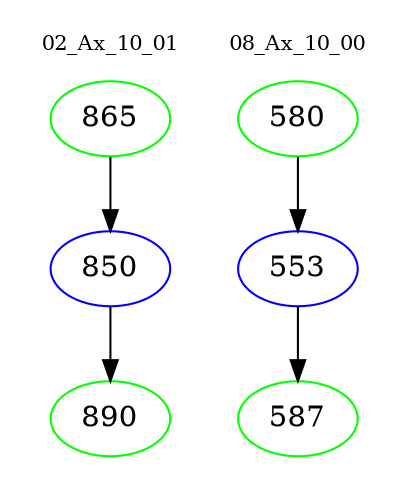 digraph{
subgraph cluster_0 {
color = white
label = "02_Ax_10_01";
fontsize=10;
T0_865 [label="865", color="green"]
T0_865 -> T0_850 [color="black"]
T0_850 [label="850", color="blue"]
T0_850 -> T0_890 [color="black"]
T0_890 [label="890", color="green"]
}
subgraph cluster_1 {
color = white
label = "08_Ax_10_00";
fontsize=10;
T1_580 [label="580", color="green"]
T1_580 -> T1_553 [color="black"]
T1_553 [label="553", color="blue"]
T1_553 -> T1_587 [color="black"]
T1_587 [label="587", color="green"]
}
}
